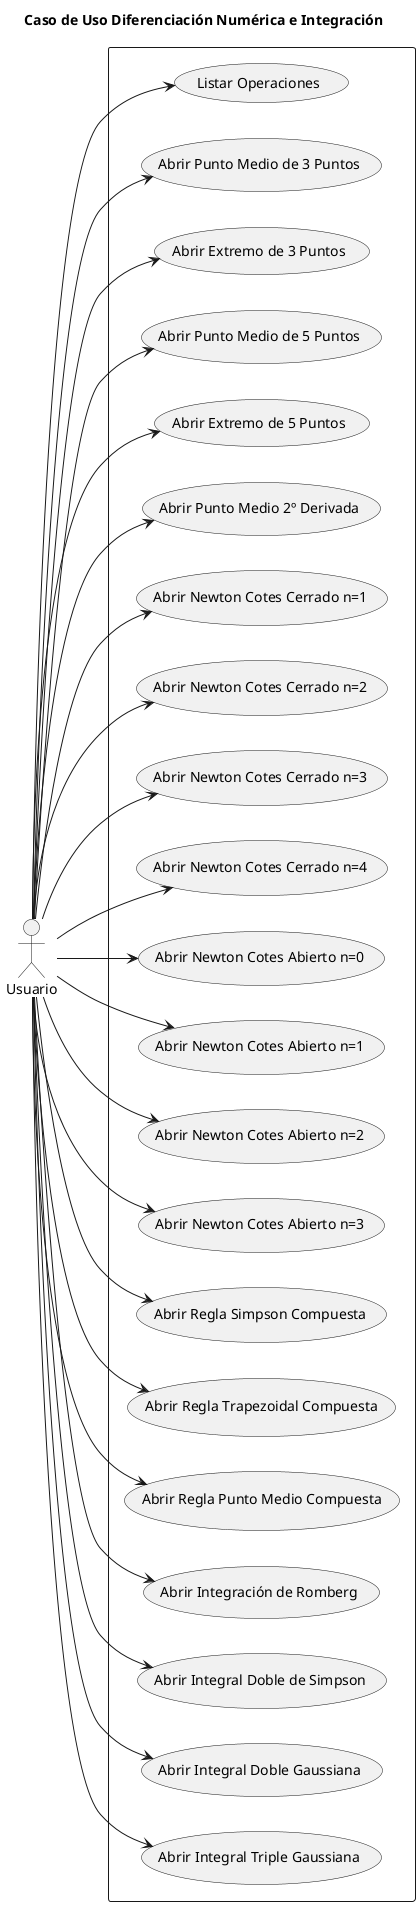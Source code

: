 @startuml

title Caso de Uso Diferenciación Numérica e Integración

left to right direction

actor Usuario as user

rectangle  {
    usecase "Listar Operaciones" as listarOper
    usecase "Abrir Punto Medio de 3 Puntos" as pm3
    usecase "Abrir Extremo de 3 Puntos" as ex3
    usecase "Abrir Punto Medio de 5 Puntos" as pm5
    usecase "Abrir Extremo de 5 Puntos" as ex5
    usecase "Abrir Punto Medio 2º Derivada" as pm2
    usecase "Abrir Newton Cotes Cerrado n=1" as ncc1
    usecase "Abrir Newton Cotes Cerrado n=2" as ncc2
    usecase "Abrir Newton Cotes Cerrado n=3" as ncc3
    usecase "Abrir Newton Cotes Cerrado n=4" as ncc4
    usecase "Abrir Newton Cotes Abierto n=0" as nca0
    usecase "Abrir Newton Cotes Abierto n=1" as nca1
    usecase "Abrir Newton Cotes Abierto n=2" as nca2
    usecase "Abrir Newton Cotes Abierto n=3" as nca3
    usecase "Abrir Regla Simpson Compuesta" as simpson
    usecase "Abrir Regla Trapezoidal Compuesta" as trapezoidal
    usecase "Abrir Regla Punto Medio Compuesta" as pmc
    usecase "Abrir Integración de Romberg" as inr
    usecase "Abrir Integral Doble de Simpson" as ids
    usecase "Abrir Integral Doble Gaussiana" as idg
    usecase "Abrir Integral Triple Gaussiana" as itg
}

user --> listarOper: ""
user --> pm3: ""
user --> ex3: ""
user --> pm5: ""
user --> ex5: ""
user --> pm2: ""
user --> ncc1: ""
user --> ncc2: ""
user --> ncc3: ""
user --> ncc4: ""
user --> nca0: ""
user --> nca1: ""
user --> nca2: ""
user --> nca3: ""
user --> simpson: ""
user --> trapezoidal: ""
user --> pmc: ""
user --> inr: ""
user --> ids: ""
user --> idg: ""
user --> itg: ""

@enduml
